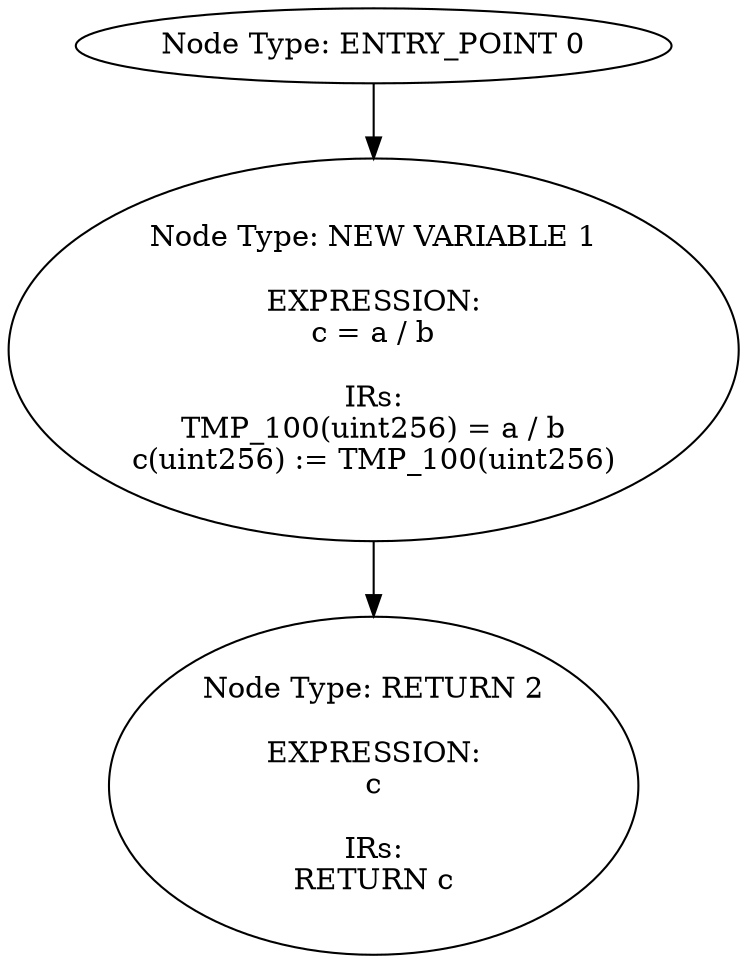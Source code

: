 digraph{
0[label="Node Type: ENTRY_POINT 0
"];
0->1;
1[label="Node Type: NEW VARIABLE 1

EXPRESSION:
c = a / b

IRs:
TMP_100(uint256) = a / b
c(uint256) := TMP_100(uint256)"];
1->2;
2[label="Node Type: RETURN 2

EXPRESSION:
c

IRs:
RETURN c"];
}
